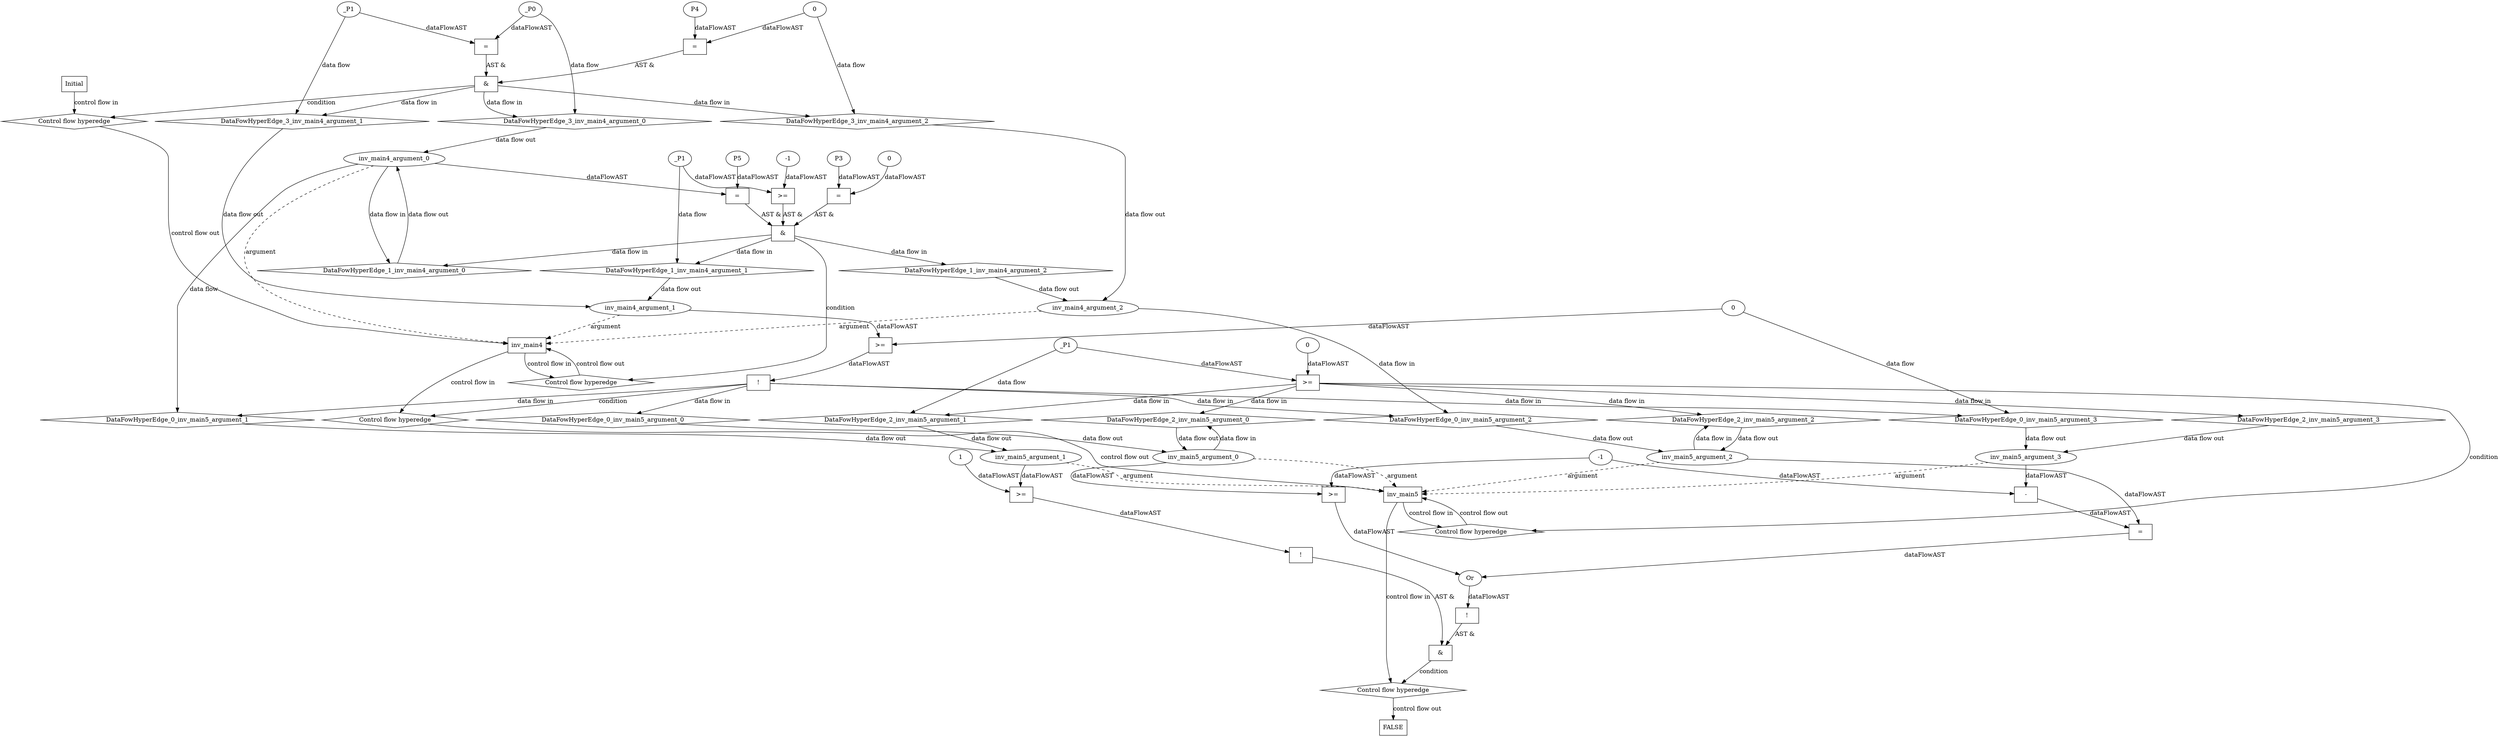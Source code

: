 digraph dag {
"inv_main4" [label="inv_main4" nodeName="inv_main4" class=cfn  shape="rect"];
"inv_main5" [label="inv_main5" nodeName="inv_main5" class=cfn  shape="rect"];
FALSE [label="FALSE" nodeName=FALSE class=cfn  shape="rect"];
Initial [label="Initial" nodeName=Initial class=cfn  shape="rect"];
ControlFowHyperEdge_0 [label="Control flow hyperedge" nodeName=ControlFowHyperEdge_0 class=controlFlowHyperEdge shape="diamond"];
"inv_main4" -> ControlFowHyperEdge_0 [label="control flow in"]
ControlFowHyperEdge_0 -> "inv_main5" [label="control flow out"]
ControlFowHyperEdge_1 [label="Control flow hyperedge" nodeName=ControlFowHyperEdge_1 class=controlFlowHyperEdge shape="diamond"];
"inv_main4" -> ControlFowHyperEdge_1 [label="control flow in"]
ControlFowHyperEdge_1 -> "inv_main4" [label="control flow out"]
ControlFowHyperEdge_2 [label="Control flow hyperedge" nodeName=ControlFowHyperEdge_2 class=controlFlowHyperEdge shape="diamond"];
"inv_main5" -> ControlFowHyperEdge_2 [label="control flow in"]
ControlFowHyperEdge_2 -> "inv_main5" [label="control flow out"]
ControlFowHyperEdge_3 [label="Control flow hyperedge" nodeName=ControlFowHyperEdge_3 class=controlFlowHyperEdge shape="diamond"];
"Initial" -> ControlFowHyperEdge_3 [label="control flow in"]
ControlFowHyperEdge_3 -> "inv_main4" [label="control flow out"]
ControlFowHyperEdge_4 [label="Control flow hyperedge" nodeName=ControlFowHyperEdge_4 class=controlFlowHyperEdge shape="diamond"];
"inv_main5" -> ControlFowHyperEdge_4 [label="control flow in"]
ControlFowHyperEdge_4 -> "FALSE" [label="control flow out"]
"inv_main5_argument_0" [label="inv_main5_argument_0" nodeName=argument0 class=argument  head="inv_main5" shape="oval"];
"inv_main5_argument_0" -> "inv_main5"[label="argument" style="dashed"]
"inv_main5_argument_1" [label="inv_main5_argument_1" nodeName=argument1 class=argument  head="inv_main5" shape="oval"];
"inv_main5_argument_1" -> "inv_main5"[label="argument" style="dashed"]
"inv_main5_argument_2" [label="inv_main5_argument_2" nodeName=argument2 class=argument  head="inv_main5" shape="oval"];
"inv_main5_argument_2" -> "inv_main5"[label="argument" style="dashed"]
"inv_main5_argument_3" [label="inv_main5_argument_3" nodeName=argument3 class=argument  head="inv_main5" shape="oval"];
"inv_main5_argument_3" -> "inv_main5"[label="argument" style="dashed"]
"inv_main4_argument_0" [label="inv_main4_argument_0" nodeName=argument0 class=argument  head="inv_main4" shape="oval"];
"inv_main4_argument_0" -> "inv_main4"[label="argument" style="dashed"]
"inv_main4_argument_1" [label="inv_main4_argument_1" nodeName=argument1 class=argument  head="inv_main4" shape="oval"];
"inv_main4_argument_1" -> "inv_main4"[label="argument" style="dashed"]
"inv_main4_argument_2" [label="inv_main4_argument_2" nodeName=argument2 class=argument  head="inv_main4" shape="oval"];
"inv_main4_argument_2" -> "inv_main4"[label="argument" style="dashed"]

"xxxinv_main5___inv_main4_0xxxguard_0_node_0" [label="!" nodeName="xxxinv_main5___inv_main4_0xxxguard_0_node_0" class=Operator shape="rect"];
"xxxinv_main5___inv_main4_0xxxguard_0_node_1" [label=">=" nodeName="xxxinv_main5___inv_main4_0xxxguard_0_node_1" class=Operator  shape="rect"];
"xxxinv_main5___inv_main4_0xxxguard_0_node_1" -> "xxxinv_main5___inv_main4_0xxxguard_0_node_0"[label="dataFlowAST"]
"inv_main4_argument_1" -> "xxxinv_main5___inv_main4_0xxxguard_0_node_1"[label="dataFlowAST"]
"xxxinv_main5___inv_main4_0xxxdataFlow1_node_0" -> "xxxinv_main5___inv_main4_0xxxguard_0_node_1"[label="dataFlowAST"]

"xxxinv_main5___inv_main4_0xxxguard_0_node_0" -> "ControlFowHyperEdge_0" [label="condition"];

"inv_main4_argument_0" -> "DataFowHyperEdge_0_inv_main5_argument_1" [label="data flow"];
"xxxinv_main5___inv_main4_0xxxdataFlow1_node_0" [label="0" nodeName="xxxinv_main5___inv_main4_0xxxdataFlow1_node_0" class=Literal ];

"xxxinv_main5___inv_main4_0xxxdataFlow1_node_0" -> "DataFowHyperEdge_0_inv_main5_argument_3" [label="data flow"];
"xxxinv_main4___inv_main4_1xxx_and" [label="&" nodeName="xxxinv_main4___inv_main4_1xxx_and" class=Operator shape="rect"];
"xxxinv_main4___inv_main4_1xxxguard_0_node_0" [label=">=" nodeName="xxxinv_main4___inv_main4_1xxxguard_0_node_0" class=Operator  shape="rect"];
"xxxinv_main4___inv_main4_1xxxguard_0_node_2" [label="-1" nodeName="xxxinv_main4___inv_main4_1xxxguard_0_node_2" class=Literal ];
"xxxinv_main4___inv_main4_1xxxdataFlow_0_node_0" -> "xxxinv_main4___inv_main4_1xxxguard_0_node_0"[label="dataFlowAST"]
"xxxinv_main4___inv_main4_1xxxguard_0_node_2" -> "xxxinv_main4___inv_main4_1xxxguard_0_node_0"[label="dataFlowAST"]

"xxxinv_main4___inv_main4_1xxxguard_0_node_0" -> "xxxinv_main4___inv_main4_1xxx_and" [label="AST &"];
"xxxinv_main4___inv_main4_1xxxguard1_node_0" [label="=" nodeName="xxxinv_main4___inv_main4_1xxxguard1_node_0" class=Operator  shape="rect"];
"xxxinv_main4___inv_main4_1xxxguard1_node_1" [label="P5" nodeName="xxxinv_main4___inv_main4_1xxxguard1_node_1" class=Constant ];
"xxxinv_main4___inv_main4_1xxxguard1_node_1" -> "xxxinv_main4___inv_main4_1xxxguard1_node_0"[label="dataFlowAST"]
"inv_main4_argument_0" -> "xxxinv_main4___inv_main4_1xxxguard1_node_0"[label="dataFlowAST"]

"xxxinv_main4___inv_main4_1xxxguard1_node_0" -> "xxxinv_main4___inv_main4_1xxx_and" [label="AST &"];
"xxxinv_main4___inv_main4_1xxxguard2_node_0" [label="=" nodeName="xxxinv_main4___inv_main4_1xxxguard2_node_0" class=Operator  shape="rect"];
"xxxinv_main4___inv_main4_1xxxguard2_node_1" [label="P3" nodeName="xxxinv_main4___inv_main4_1xxxguard2_node_1" class=Constant ];
"xxxinv_main4___inv_main4_1xxxguard2_node_2" [label="0" nodeName="xxxinv_main4___inv_main4_1xxxguard2_node_2" class=Literal ];
"xxxinv_main4___inv_main4_1xxxguard2_node_1" -> "xxxinv_main4___inv_main4_1xxxguard2_node_0"[label="dataFlowAST"]
"xxxinv_main4___inv_main4_1xxxguard2_node_2" -> "xxxinv_main4___inv_main4_1xxxguard2_node_0"[label="dataFlowAST"]

"xxxinv_main4___inv_main4_1xxxguard2_node_0" -> "xxxinv_main4___inv_main4_1xxx_and" [label="AST &"];
"xxxinv_main4___inv_main4_1xxx_and" -> "ControlFowHyperEdge_1" [label="condition"];
"xxxinv_main4___inv_main4_1xxxdataFlow_0_node_0" [label="_P1" nodeName="xxxinv_main4___inv_main4_1xxxdataFlow_0_node_0" class=Constant ];

"xxxinv_main4___inv_main4_1xxxdataFlow_0_node_0" -> "DataFowHyperEdge_1_inv_main4_argument_1" [label="data flow"];
"xxxinv_main5___inv_main5_2xxxguard_0_node_0" [label=">=" nodeName="xxxinv_main5___inv_main5_2xxxguard_0_node_0" class=Operator  shape="rect"];
"xxxinv_main5___inv_main5_2xxxguard_0_node_2" [label="0" nodeName="xxxinv_main5___inv_main5_2xxxguard_0_node_2" class=Literal ];
"xxxinv_main5___inv_main5_2xxxdataFlow_0_node_0" -> "xxxinv_main5___inv_main5_2xxxguard_0_node_0"[label="dataFlowAST"]
"xxxinv_main5___inv_main5_2xxxguard_0_node_2" -> "xxxinv_main5___inv_main5_2xxxguard_0_node_0"[label="dataFlowAST"]

"xxxinv_main5___inv_main5_2xxxguard_0_node_0" -> "ControlFowHyperEdge_2" [label="condition"];
"xxxinv_main5___inv_main5_2xxxdataFlow_0_node_0" [label="_P1" nodeName="xxxinv_main5___inv_main5_2xxxdataFlow_0_node_0" class=Constant ];

"xxxinv_main5___inv_main5_2xxxdataFlow_0_node_0" -> "DataFowHyperEdge_2_inv_main5_argument_1" [label="data flow"];
"xxxinv_main4___Initial_3xxx_and" [label="&" nodeName="xxxinv_main4___Initial_3xxx_and" class=Operator shape="rect"];
"xxxinv_main4___Initial_3xxxguard_0_node_0" [label="=" nodeName="xxxinv_main4___Initial_3xxxguard_0_node_0" class=Operator  shape="rect"];
"xxxinv_main4___Initial_3xxxguard_0_node_2" [label="P4" nodeName="xxxinv_main4___Initial_3xxxguard_0_node_2" class=Constant ];
"xxxinv_main4___Initial_3xxxdataFlow2_node_0" -> "xxxinv_main4___Initial_3xxxguard_0_node_0"[label="dataFlowAST"]
"xxxinv_main4___Initial_3xxxguard_0_node_2" -> "xxxinv_main4___Initial_3xxxguard_0_node_0"[label="dataFlowAST"]

"xxxinv_main4___Initial_3xxxguard_0_node_0" -> "xxxinv_main4___Initial_3xxx_and" [label="AST &"];
"xxxinv_main4___Initial_3xxxguard1_node_0" [label="=" nodeName="xxxinv_main4___Initial_3xxxguard1_node_0" class=Operator  shape="rect"];
"xxxinv_main4___Initial_3xxxdataFlow1_node_0" -> "xxxinv_main4___Initial_3xxxguard1_node_0"[label="dataFlowAST"]
"xxxinv_main4___Initial_3xxxdataFlow_0_node_0" -> "xxxinv_main4___Initial_3xxxguard1_node_0"[label="dataFlowAST"]

"xxxinv_main4___Initial_3xxxguard1_node_0" -> "xxxinv_main4___Initial_3xxx_and" [label="AST &"];
"xxxinv_main4___Initial_3xxx_and" -> "ControlFowHyperEdge_3" [label="condition"];
"xxxinv_main4___Initial_3xxxdataFlow_0_node_0" [label="_P0" nodeName="xxxinv_main4___Initial_3xxxdataFlow_0_node_0" class=Constant ];

"xxxinv_main4___Initial_3xxxdataFlow_0_node_0" -> "DataFowHyperEdge_3_inv_main4_argument_0" [label="data flow"];
"xxxinv_main4___Initial_3xxxdataFlow1_node_0" [label="_P1" nodeName="xxxinv_main4___Initial_3xxxdataFlow1_node_0" class=Constant ];

"xxxinv_main4___Initial_3xxxdataFlow1_node_0" -> "DataFowHyperEdge_3_inv_main4_argument_1" [label="data flow"];
"xxxinv_main4___Initial_3xxxdataFlow2_node_0" [label="0" nodeName="xxxinv_main4___Initial_3xxxdataFlow2_node_0" class=Literal ];

"xxxinv_main4___Initial_3xxxdataFlow2_node_0" -> "DataFowHyperEdge_3_inv_main4_argument_2" [label="data flow"];
"xxxFALSE___inv_main5_4xxx_and" [label="&" nodeName="xxxFALSE___inv_main5_4xxx_and" class=Operator shape="rect"];
"xxxFALSE___inv_main5_4xxxguard_0_node_0" [label="!" nodeName="xxxFALSE___inv_main5_4xxxguard_0_node_0" class=Operator shape="rect"];
"xxxFALSE___inv_main5_4xxxguard_0_node_1" [label="Or" nodeName="xxxFALSE___inv_main5_4xxxguard_0_node_1" class=Operator ];
"xxxFALSE___inv_main5_4xxxguard_0_node_2" [label="=" nodeName="xxxFALSE___inv_main5_4xxxguard_0_node_2" class=Operator  shape="rect"];
"xxxFALSE___inv_main5_4xxxguard_0_node_4" [label="-" nodeName="xxxFALSE___inv_main5_4xxxguard_0_node_4" class= Operator shape="rect"];
"xxxFALSE___inv_main5_4xxxguard_0_node_6" [label="-1" nodeName="xxxFALSE___inv_main5_4xxxguard_0_node_6" class=Literal ];
"xxxFALSE___inv_main5_4xxxguard_0_node_7" [label=">=" nodeName="xxxFALSE___inv_main5_4xxxguard_0_node_7" class=Operator  shape="rect"];
"xxxFALSE___inv_main5_4xxxguard_0_node_1" -> "xxxFALSE___inv_main5_4xxxguard_0_node_0"[label="dataFlowAST"]
"xxxFALSE___inv_main5_4xxxguard_0_node_2" -> "xxxFALSE___inv_main5_4xxxguard_0_node_1"[label="dataFlowAST"]
"xxxFALSE___inv_main5_4xxxguard_0_node_7" -> "xxxFALSE___inv_main5_4xxxguard_0_node_1"[label="dataFlowAST"]
"inv_main5_argument_2" -> "xxxFALSE___inv_main5_4xxxguard_0_node_2"[label="dataFlowAST"]
"xxxFALSE___inv_main5_4xxxguard_0_node_4" -> "xxxFALSE___inv_main5_4xxxguard_0_node_2"[label="dataFlowAST"]
"inv_main5_argument_3" -> "xxxFALSE___inv_main5_4xxxguard_0_node_4"[label="dataFlowAST"]
"xxxFALSE___inv_main5_4xxxguard_0_node_6" -> "xxxFALSE___inv_main5_4xxxguard_0_node_4"[label="dataFlowAST"]
"xxxFALSE___inv_main5_4xxxguard_0_node_6" -> "xxxFALSE___inv_main5_4xxxguard_0_node_7"[label="dataFlowAST"]
"inv_main5_argument_0" -> "xxxFALSE___inv_main5_4xxxguard_0_node_7"[label="dataFlowAST"]

"xxxFALSE___inv_main5_4xxxguard_0_node_0" -> "xxxFALSE___inv_main5_4xxx_and" [label="AST &"];
"xxxFALSE___inv_main5_4xxxguard1_node_0" [label="!" nodeName="xxxFALSE___inv_main5_4xxxguard1_node_0" class=Operator shape="rect"];
"xxxFALSE___inv_main5_4xxxguard1_node_1" [label=">=" nodeName="xxxFALSE___inv_main5_4xxxguard1_node_1" class=Operator  shape="rect"];
"xxxFALSE___inv_main5_4xxxguard1_node_3" [label="1" nodeName="xxxFALSE___inv_main5_4xxxguard1_node_3" class=Literal ];
"xxxFALSE___inv_main5_4xxxguard1_node_1" -> "xxxFALSE___inv_main5_4xxxguard1_node_0"[label="dataFlowAST"]
"inv_main5_argument_1" -> "xxxFALSE___inv_main5_4xxxguard1_node_1"[label="dataFlowAST"]
"xxxFALSE___inv_main5_4xxxguard1_node_3" -> "xxxFALSE___inv_main5_4xxxguard1_node_1"[label="dataFlowAST"]

"xxxFALSE___inv_main5_4xxxguard1_node_0" -> "xxxFALSE___inv_main5_4xxx_and" [label="AST &"];
"xxxFALSE___inv_main5_4xxx_and" -> "ControlFowHyperEdge_4" [label="condition"];
"DataFowHyperEdge_0_inv_main5_argument_0" [label="DataFowHyperEdge_0_inv_main5_argument_0" nodeName="DataFowHyperEdge_0_inv_main5_argument_0" class=DataFlowHyperedge shape="diamond"];
"DataFowHyperEdge_0_inv_main5_argument_0" -> "inv_main5_argument_0"[label="data flow out"]
"xxxinv_main5___inv_main4_0xxxguard_0_node_0" -> "DataFowHyperEdge_0_inv_main5_argument_0"[label="data flow in"]
"DataFowHyperEdge_0_inv_main5_argument_1" [label="DataFowHyperEdge_0_inv_main5_argument_1" nodeName="DataFowHyperEdge_0_inv_main5_argument_1" class=DataFlowHyperedge shape="diamond"];
"DataFowHyperEdge_0_inv_main5_argument_1" -> "inv_main5_argument_1"[label="data flow out"]
"xxxinv_main5___inv_main4_0xxxguard_0_node_0" -> "DataFowHyperEdge_0_inv_main5_argument_1"[label="data flow in"]
"DataFowHyperEdge_0_inv_main5_argument_2" [label="DataFowHyperEdge_0_inv_main5_argument_2" nodeName="DataFowHyperEdge_0_inv_main5_argument_2" class=DataFlowHyperedge shape="diamond"];
"DataFowHyperEdge_0_inv_main5_argument_2" -> "inv_main5_argument_2"[label="data flow out"]
"xxxinv_main5___inv_main4_0xxxguard_0_node_0" -> "DataFowHyperEdge_0_inv_main5_argument_2"[label="data flow in"]
"DataFowHyperEdge_0_inv_main5_argument_3" [label="DataFowHyperEdge_0_inv_main5_argument_3" nodeName="DataFowHyperEdge_0_inv_main5_argument_3" class=DataFlowHyperedge shape="diamond"];
"DataFowHyperEdge_0_inv_main5_argument_3" -> "inv_main5_argument_3"[label="data flow out"]
"xxxinv_main5___inv_main4_0xxxguard_0_node_0" -> "DataFowHyperEdge_0_inv_main5_argument_3"[label="data flow in"]
"DataFowHyperEdge_1_inv_main4_argument_0" [label="DataFowHyperEdge_1_inv_main4_argument_0" nodeName="DataFowHyperEdge_1_inv_main4_argument_0" class=DataFlowHyperedge shape="diamond"];
"DataFowHyperEdge_1_inv_main4_argument_0" -> "inv_main4_argument_0"[label="data flow out"]
"xxxinv_main4___inv_main4_1xxx_and" -> "DataFowHyperEdge_1_inv_main4_argument_0"[label="data flow in"]
"DataFowHyperEdge_1_inv_main4_argument_1" [label="DataFowHyperEdge_1_inv_main4_argument_1" nodeName="DataFowHyperEdge_1_inv_main4_argument_1" class=DataFlowHyperedge shape="diamond"];
"DataFowHyperEdge_1_inv_main4_argument_1" -> "inv_main4_argument_1"[label="data flow out"]
"xxxinv_main4___inv_main4_1xxx_and" -> "DataFowHyperEdge_1_inv_main4_argument_1"[label="data flow in"]
"DataFowHyperEdge_1_inv_main4_argument_2" [label="DataFowHyperEdge_1_inv_main4_argument_2" nodeName="DataFowHyperEdge_1_inv_main4_argument_2" class=DataFlowHyperedge shape="diamond"];
"DataFowHyperEdge_1_inv_main4_argument_2" -> "inv_main4_argument_2"[label="data flow out"]
"xxxinv_main4___inv_main4_1xxx_and" -> "DataFowHyperEdge_1_inv_main4_argument_2"[label="data flow in"]
"DataFowHyperEdge_2_inv_main5_argument_0" [label="DataFowHyperEdge_2_inv_main5_argument_0" nodeName="DataFowHyperEdge_2_inv_main5_argument_0" class=DataFlowHyperedge shape="diamond"];
"DataFowHyperEdge_2_inv_main5_argument_0" -> "inv_main5_argument_0"[label="data flow out"]
"xxxinv_main5___inv_main5_2xxxguard_0_node_0" -> "DataFowHyperEdge_2_inv_main5_argument_0"[label="data flow in"]
"DataFowHyperEdge_2_inv_main5_argument_1" [label="DataFowHyperEdge_2_inv_main5_argument_1" nodeName="DataFowHyperEdge_2_inv_main5_argument_1" class=DataFlowHyperedge shape="diamond"];
"DataFowHyperEdge_2_inv_main5_argument_1" -> "inv_main5_argument_1"[label="data flow out"]
"xxxinv_main5___inv_main5_2xxxguard_0_node_0" -> "DataFowHyperEdge_2_inv_main5_argument_1"[label="data flow in"]
"DataFowHyperEdge_2_inv_main5_argument_2" [label="DataFowHyperEdge_2_inv_main5_argument_2" nodeName="DataFowHyperEdge_2_inv_main5_argument_2" class=DataFlowHyperedge shape="diamond"];
"DataFowHyperEdge_2_inv_main5_argument_2" -> "inv_main5_argument_2"[label="data flow out"]
"xxxinv_main5___inv_main5_2xxxguard_0_node_0" -> "DataFowHyperEdge_2_inv_main5_argument_2"[label="data flow in"]
"DataFowHyperEdge_2_inv_main5_argument_3" [label="DataFowHyperEdge_2_inv_main5_argument_3" nodeName="DataFowHyperEdge_2_inv_main5_argument_3" class=DataFlowHyperedge shape="diamond"];
"DataFowHyperEdge_2_inv_main5_argument_3" -> "inv_main5_argument_3"[label="data flow out"]
"xxxinv_main5___inv_main5_2xxxguard_0_node_0" -> "DataFowHyperEdge_2_inv_main5_argument_3"[label="data flow in"]
"DataFowHyperEdge_3_inv_main4_argument_0" [label="DataFowHyperEdge_3_inv_main4_argument_0" nodeName="DataFowHyperEdge_3_inv_main4_argument_0" class=DataFlowHyperedge shape="diamond"];
"DataFowHyperEdge_3_inv_main4_argument_0" -> "inv_main4_argument_0"[label="data flow out"]
"xxxinv_main4___Initial_3xxx_and" -> "DataFowHyperEdge_3_inv_main4_argument_0"[label="data flow in"]
"DataFowHyperEdge_3_inv_main4_argument_1" [label="DataFowHyperEdge_3_inv_main4_argument_1" nodeName="DataFowHyperEdge_3_inv_main4_argument_1" class=DataFlowHyperedge shape="diamond"];
"DataFowHyperEdge_3_inv_main4_argument_1" -> "inv_main4_argument_1"[label="data flow out"]
"xxxinv_main4___Initial_3xxx_and" -> "DataFowHyperEdge_3_inv_main4_argument_1"[label="data flow in"]
"DataFowHyperEdge_3_inv_main4_argument_2" [label="DataFowHyperEdge_3_inv_main4_argument_2" nodeName="DataFowHyperEdge_3_inv_main4_argument_2" class=DataFlowHyperedge shape="diamond"];
"DataFowHyperEdge_3_inv_main4_argument_2" -> "inv_main4_argument_2"[label="data flow out"]
"xxxinv_main4___Initial_3xxx_and" -> "DataFowHyperEdge_3_inv_main4_argument_2"[label="data flow in"]
"inv_main4_argument_2" -> "DataFowHyperEdge_0_inv_main5_argument_2"[label="data flow in"]
"inv_main4_argument_0" -> "DataFowHyperEdge_1_inv_main4_argument_0"[label="data flow in"]
"inv_main5_argument_0" -> "DataFowHyperEdge_2_inv_main5_argument_0"[label="data flow in"]
"inv_main5_argument_2" -> "DataFowHyperEdge_2_inv_main5_argument_2"[label="data flow in"]




}
